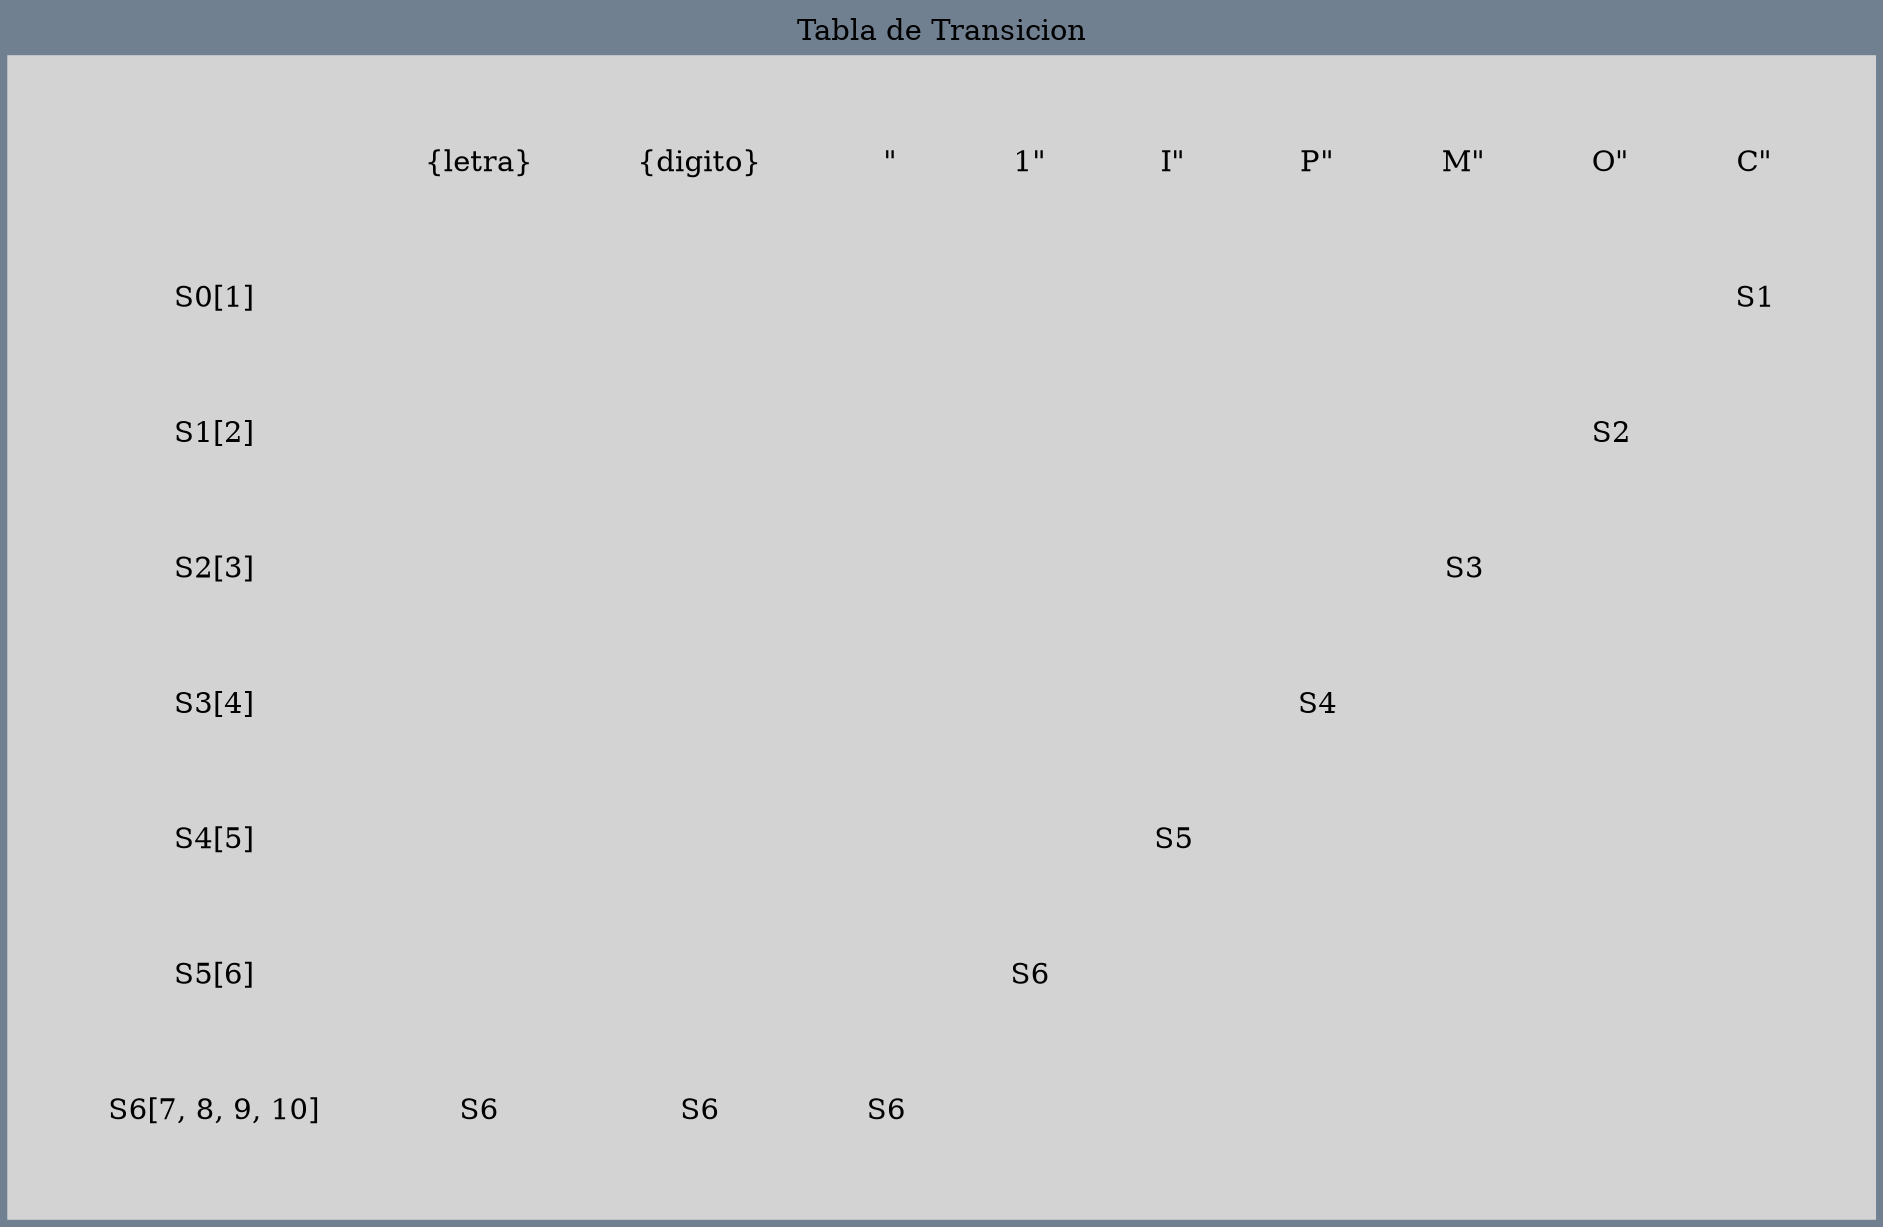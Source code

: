 digraph G {
bgcolor="slategrey" label="Tabla de Transicion" layout=dot 
labelloc = "t" edge [weigth=1000  color=darkgreen  arrowtail="open" arrowhead="open"]
node[shape=box, style="filled", color=lightgrey];
a0 [label=<
<TABLE border="10" cellspacing="10" cellpadding="10" style="rounded"><TR><TD> </TD>
<TD>{letra}</TD>
<TD>{digito}</TD>
<TD> "</TD>
<TD>1"</TD>
<TD>I"</TD>
<TD>P"</TD>
<TD>M"</TD>
<TD>O"</TD>
<TD>C"</TD>
  </TR>
<TR><TD>S0[1]</TD>
  <TD> </TD>
  <TD> </TD>
  <TD> </TD>
  <TD> </TD>
  <TD> </TD>
  <TD> </TD>
  <TD> </TD>
  <TD> </TD>
  <TD>S1</TD>
</TR>
<TR><TD>S1[2]</TD>
  <TD> </TD>
  <TD> </TD>
  <TD> </TD>
  <TD> </TD>
  <TD> </TD>
  <TD> </TD>
  <TD> </TD>
  <TD>S2</TD>
  <TD> </TD>
</TR>
<TR><TD>S2[3]</TD>
  <TD> </TD>
  <TD> </TD>
  <TD> </TD>
  <TD> </TD>
  <TD> </TD>
  <TD> </TD>
  <TD>S3</TD>
  <TD> </TD>
  <TD> </TD>
</TR>
<TR><TD>S3[4]</TD>
  <TD> </TD>
  <TD> </TD>
  <TD> </TD>
  <TD> </TD>
  <TD> </TD>
  <TD>S4</TD>
  <TD> </TD>
  <TD> </TD>
  <TD> </TD>
</TR>
<TR><TD>S4[5]</TD>
  <TD> </TD>
  <TD> </TD>
  <TD> </TD>
  <TD> </TD>
  <TD>S5</TD>
  <TD> </TD>
  <TD> </TD>
  <TD> </TD>
  <TD> </TD>
</TR>
<TR><TD>S5[6]</TD>
  <TD> </TD>
  <TD> </TD>
  <TD> </TD>
  <TD>S6</TD>
  <TD> </TD>
  <TD> </TD>
  <TD> </TD>
  <TD> </TD>
  <TD> </TD>
</TR>
<TR><TD>S6[7, 8, 9, 10]</TD>
  <TD>S6</TD>
  <TD>S6</TD>
  <TD>S6</TD>
  <TD> </TD>
  <TD> </TD>
  <TD> </TD>
  <TD> </TD>
  <TD> </TD>
  <TD> </TD>
</TR>
</TABLE>>];}